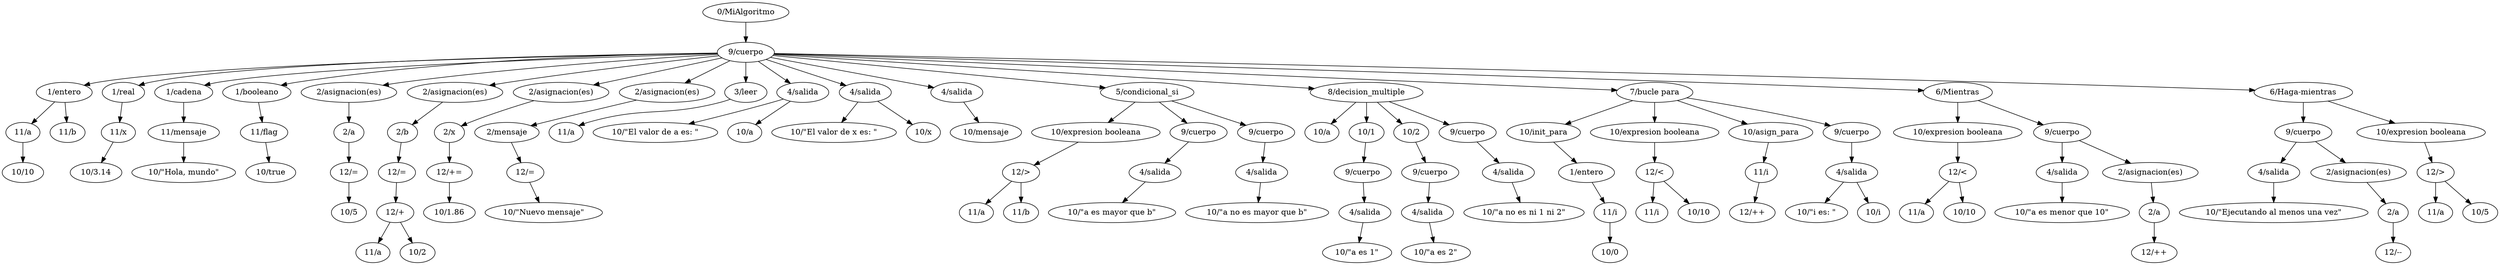 digraph AST {
  node0 [label="0/MiAlgoritmo"];
  node1 [label="9/cuerpo"];
  node2 [label="1/entero"];
  node3 [label="11/a"];
  node4 [label="10/10"];
  node3 -> node4;
  node2 -> node3;
  node5 [label="11/b"];
  node2 -> node5;
  node1 -> node2;
  node6 [label="1/real"];
  node7 [label="11/x"];
  node8 [label="10/3.14"];
  node7 -> node8;
  node6 -> node7;
  node1 -> node6;
  node9 [label="1/cadena"];
  node10 [label="11/mensaje"];
  node11 [label="10/\"Hola, mundo\""];
  node10 -> node11;
  node9 -> node10;
  node1 -> node9;
  node12 [label="1/booleano"];
  node13 [label="11/flag"];
  node14 [label="10/true"];
  node13 -> node14;
  node12 -> node13;
  node1 -> node12;
  node15 [label="2/asignacion(es)"];
  node16 [label="2/a"];
  node17 [label="12/="];
  node18 [label="10/5"];
  node17 -> node18;
  node16 -> node17;
  node15 -> node16;
  node1 -> node15;
  node19 [label="2/asignacion(es)"];
  node20 [label="2/b"];
  node21 [label="12/="];
  node22 [label="12/+"];
  node23 [label="11/a"];
  node22 -> node23;
  node24 [label="10/2"];
  node22 -> node24;
  node21 -> node22;
  node20 -> node21;
  node19 -> node20;
  node1 -> node19;
  node25 [label="2/asignacion(es)"];
  node26 [label="2/x"];
  node27 [label="12/+="];
  node28 [label="10/1.86"];
  node27 -> node28;
  node26 -> node27;
  node25 -> node26;
  node1 -> node25;
  node29 [label="2/asignacion(es)"];
  node30 [label="2/mensaje"];
  node31 [label="12/="];
  node32 [label="10/\"Nuevo mensaje\""];
  node31 -> node32;
  node30 -> node31;
  node29 -> node30;
  node1 -> node29;
  node33 [label="3/leer"];
  node34 [label="11/a"];
  node33 -> node34;
  node1 -> node33;
  node35 [label="4/salida"];
  node36 [label="10/\"El valor de a es: \""];
  node35 -> node36;
  node37 [label="10/a"];
  node35 -> node37;
  node1 -> node35;
  node38 [label="4/salida"];
  node39 [label="10/\"El valor de x es: \""];
  node38 -> node39;
  node40 [label="10/x"];
  node38 -> node40;
  node1 -> node38;
  node41 [label="4/salida"];
  node42 [label="10/mensaje"];
  node41 -> node42;
  node1 -> node41;
  node43 [label="5/condicional_si"];
  node44 [label="10/expresion booleana"];
  node45 [label="12/>"];
  node46 [label="11/a"];
  node45 -> node46;
  node47 [label="11/b"];
  node45 -> node47;
  node44 -> node45;
  node43 -> node44;
  node48 [label="9/cuerpo"];
  node49 [label="4/salida"];
  node50 [label="10/\"a es mayor que b\""];
  node49 -> node50;
  node48 -> node49;
  node43 -> node48;
  node51 [label="9/cuerpo"];
  node52 [label="4/salida"];
  node53 [label="10/\"a no es mayor que b\""];
  node52 -> node53;
  node51 -> node52;
  node43 -> node51;
  node1 -> node43;
  node54 [label="8/decision_multiple"];
  node55 [label="10/a"];
  node54 -> node55;
  node56 [label="10/1"];
  node57 [label="9/cuerpo"];
  node58 [label="4/salida"];
  node59 [label="10/\"a es 1\""];
  node58 -> node59;
  node57 -> node58;
  node56 -> node57;
  node54 -> node56;
  node60 [label="10/2"];
  node61 [label="9/cuerpo"];
  node62 [label="4/salida"];
  node63 [label="10/\"a es 2\""];
  node62 -> node63;
  node61 -> node62;
  node60 -> node61;
  node54 -> node60;
  node64 [label="9/cuerpo"];
  node65 [label="4/salida"];
  node66 [label="10/\"a no es ni 1 ni 2\""];
  node65 -> node66;
  node64 -> node65;
  node54 -> node64;
  node1 -> node54;
  node67 [label="7/bucle para"];
  node68 [label="10/init_para"];
  node69 [label="1/entero"];
  node70 [label="11/i"];
  node71 [label="10/0"];
  node70 -> node71;
  node69 -> node70;
  node68 -> node69;
  node67 -> node68;
  node72 [label="10/expresion booleana"];
  node73 [label="12/<"];
  node74 [label="11/i"];
  node73 -> node74;
  node75 [label="10/10"];
  node73 -> node75;
  node72 -> node73;
  node67 -> node72;
  node76 [label="10/asign_para"];
  node77 [label="11/i"];
  node78 [label="12/++"];
  node77 -> node78;
  node76 -> node77;
  node67 -> node76;
  node79 [label="9/cuerpo"];
  node80 [label="4/salida"];
  node81 [label="10/\"i es: \""];
  node80 -> node81;
  node82 [label="10/i"];
  node80 -> node82;
  node79 -> node80;
  node67 -> node79;
  node1 -> node67;
  node83 [label="6/Mientras"];
  node84 [label="10/expresion booleana"];
  node85 [label="12/<"];
  node86 [label="11/a"];
  node85 -> node86;
  node87 [label="10/10"];
  node85 -> node87;
  node84 -> node85;
  node83 -> node84;
  node88 [label="9/cuerpo"];
  node89 [label="4/salida"];
  node90 [label="10/\"a es menor que 10\""];
  node89 -> node90;
  node88 -> node89;
  node91 [label="2/asignacion(es)"];
  node92 [label="2/a"];
  node93 [label="12/++"];
  node92 -> node93;
  node91 -> node92;
  node88 -> node91;
  node83 -> node88;
  node1 -> node83;
  node94 [label="6/Haga-mientras"];
  node95 [label="9/cuerpo"];
  node96 [label="4/salida"];
  node97 [label="10/\"Ejecutando al menos una vez\""];
  node96 -> node97;
  node95 -> node96;
  node98 [label="2/asignacion(es)"];
  node99 [label="2/a"];
  node100 [label="12/--"];
  node99 -> node100;
  node98 -> node99;
  node95 -> node98;
  node94 -> node95;
  node101 [label="10/expresion booleana"];
  node102 [label="12/>"];
  node103 [label="11/a"];
  node102 -> node103;
  node104 [label="10/5"];
  node102 -> node104;
  node101 -> node102;
  node94 -> node101;
  node1 -> node94;
  node0 -> node1;
}
